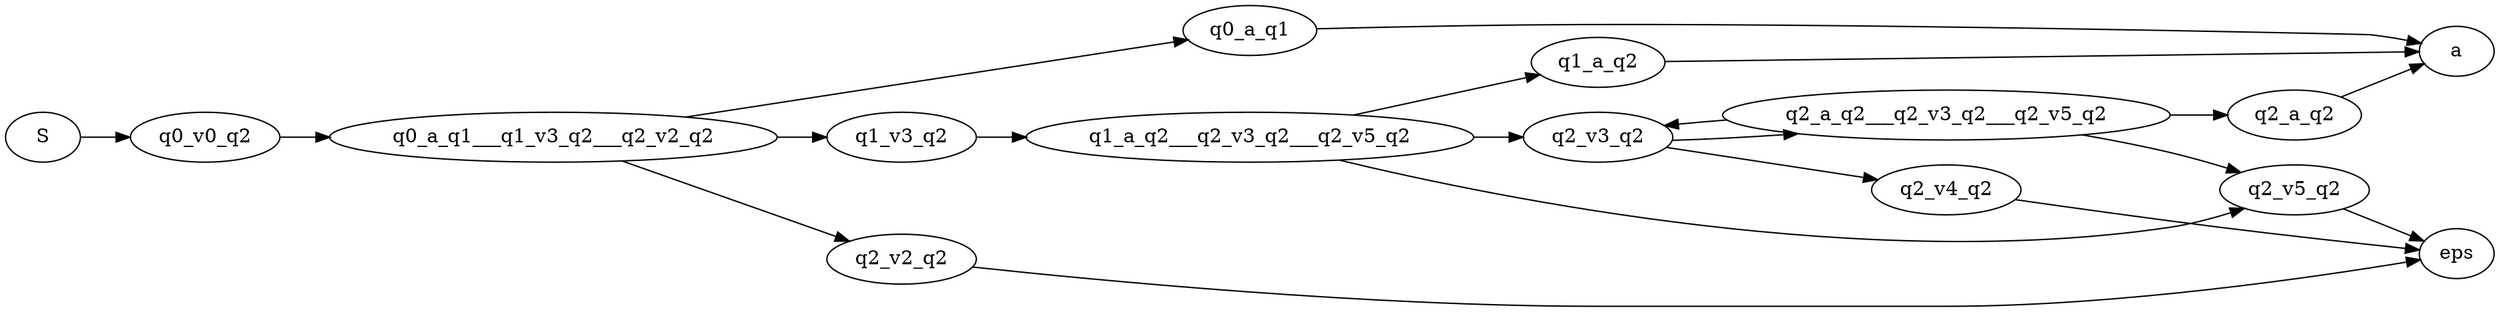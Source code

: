 digraph finite_state_machine {
	rankdir=LR;
												S -> q0_v0_q2;
	q0_v0_q2 -> q0_a_q1___q1_v3_q2___q2_v2_q2;
	q0_a_q1 -> a;
	q1_v3_q2 -> q1_a_q2___q2_v3_q2___q2_v5_q2;
	q2_v2_q2 -> eps;
	q1_a_q2 -> a;
	q2_v3_q2 -> q2_v4_q2;
	q2_v3_q2 -> q2_a_q2___q2_v3_q2___q2_v5_q2;
	q2_v5_q2 -> eps;
	q2_v4_q2 -> eps;
	q2_a_q2 -> a;
	q0_a_q1___q1_v3_q2___q2_v2_q2 -> q0_a_q1;
	q0_a_q1___q1_v3_q2___q2_v2_q2 -> q1_v3_q2;
	q0_a_q1___q1_v3_q2___q2_v2_q2 -> q2_v2_q2;
	q1_a_q2___q2_v3_q2___q2_v5_q2 -> q1_a_q2;
	q1_a_q2___q2_v3_q2___q2_v5_q2 -> q2_v3_q2;
	q1_a_q2___q2_v3_q2___q2_v5_q2 -> q2_v5_q2;
	q2_a_q2___q2_v3_q2___q2_v5_q2 -> q2_a_q2;
	q2_a_q2___q2_v3_q2___q2_v5_q2 -> q2_v3_q2;
	q2_a_q2___q2_v3_q2___q2_v5_q2 -> q2_v5_q2;
}